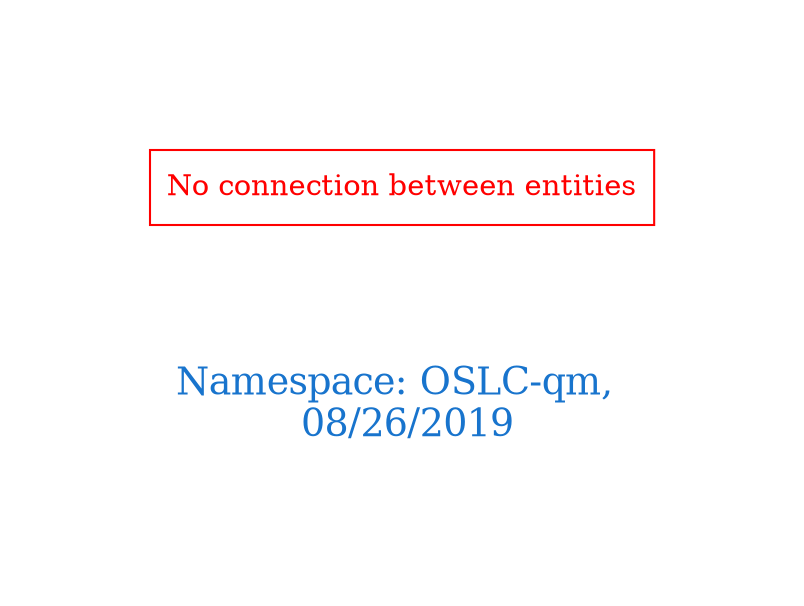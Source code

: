 digraph OGIT_ontology {
 graph [ rankdir= LR,pad=1 
fontsize = 18,
fontcolor= dodgerblue3,label = "\n\n\nNamespace: OSLC-qm, \n 08/26/2019"];
node[shape=polygon];
edge [  color="gray81"];

"No connection between entities" [fontcolor = "red",color="red", shape="polygon"]
}
